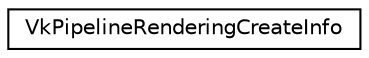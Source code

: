 digraph "Graphical Class Hierarchy"
{
 // LATEX_PDF_SIZE
  edge [fontname="Helvetica",fontsize="10",labelfontname="Helvetica",labelfontsize="10"];
  node [fontname="Helvetica",fontsize="10",shape=record];
  rankdir="LR";
  Node0 [label="VkPipelineRenderingCreateInfo",height=0.2,width=0.4,color="black", fillcolor="white", style="filled",URL="$structVkPipelineRenderingCreateInfo.html",tooltip=" "];
}
